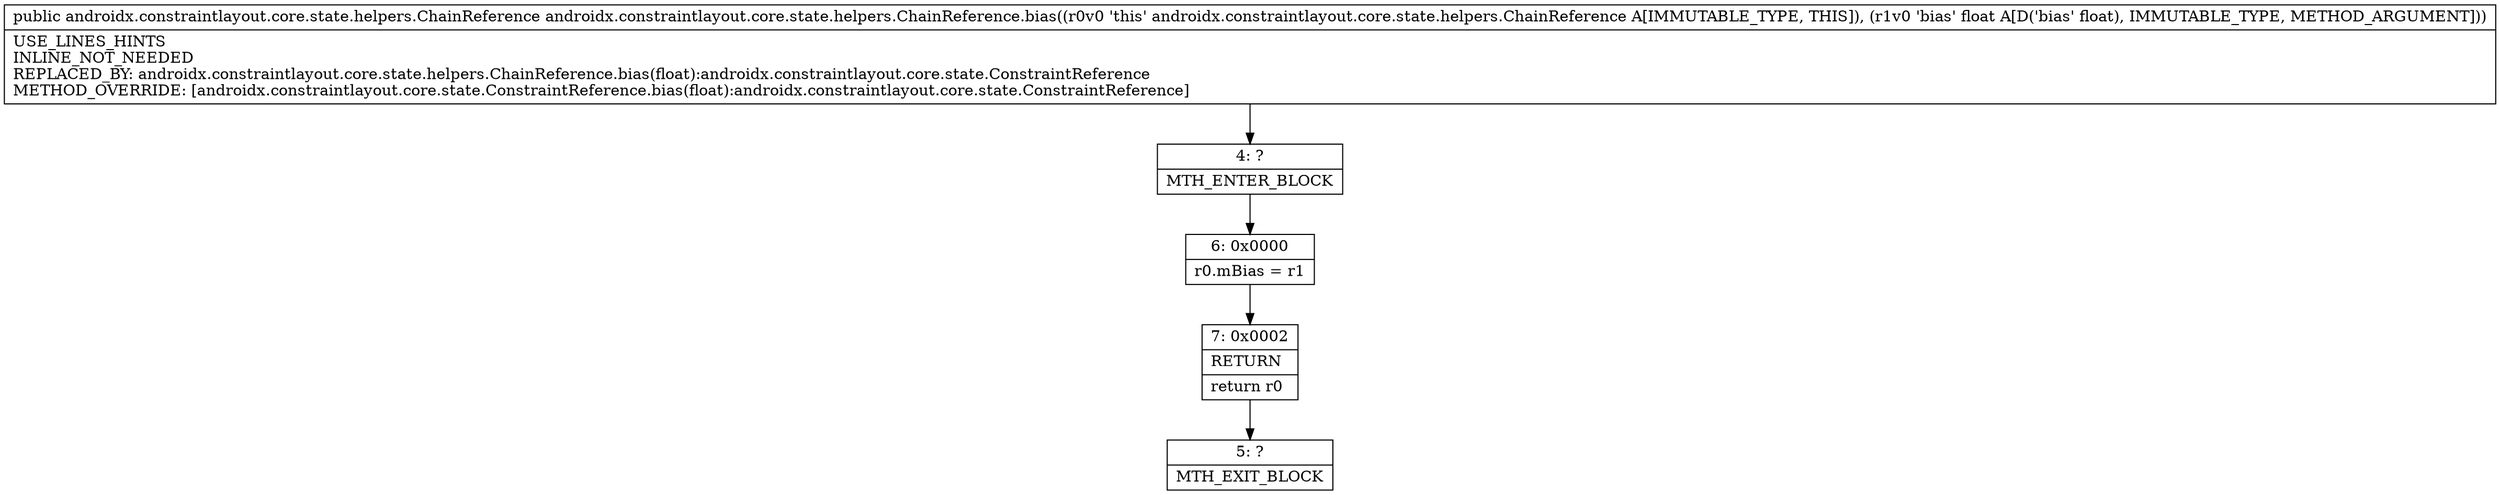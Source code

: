 digraph "CFG forandroidx.constraintlayout.core.state.helpers.ChainReference.bias(F)Landroidx\/constraintlayout\/core\/state\/helpers\/ChainReference;" {
Node_4 [shape=record,label="{4\:\ ?|MTH_ENTER_BLOCK\l}"];
Node_6 [shape=record,label="{6\:\ 0x0000|r0.mBias = r1\l}"];
Node_7 [shape=record,label="{7\:\ 0x0002|RETURN\l|return r0\l}"];
Node_5 [shape=record,label="{5\:\ ?|MTH_EXIT_BLOCK\l}"];
MethodNode[shape=record,label="{public androidx.constraintlayout.core.state.helpers.ChainReference androidx.constraintlayout.core.state.helpers.ChainReference.bias((r0v0 'this' androidx.constraintlayout.core.state.helpers.ChainReference A[IMMUTABLE_TYPE, THIS]), (r1v0 'bias' float A[D('bias' float), IMMUTABLE_TYPE, METHOD_ARGUMENT]))  | USE_LINES_HINTS\lINLINE_NOT_NEEDED\lREPLACED_BY: androidx.constraintlayout.core.state.helpers.ChainReference.bias(float):androidx.constraintlayout.core.state.ConstraintReference\lMETHOD_OVERRIDE: [androidx.constraintlayout.core.state.ConstraintReference.bias(float):androidx.constraintlayout.core.state.ConstraintReference]\l}"];
MethodNode -> Node_4;Node_4 -> Node_6;
Node_6 -> Node_7;
Node_7 -> Node_5;
}

